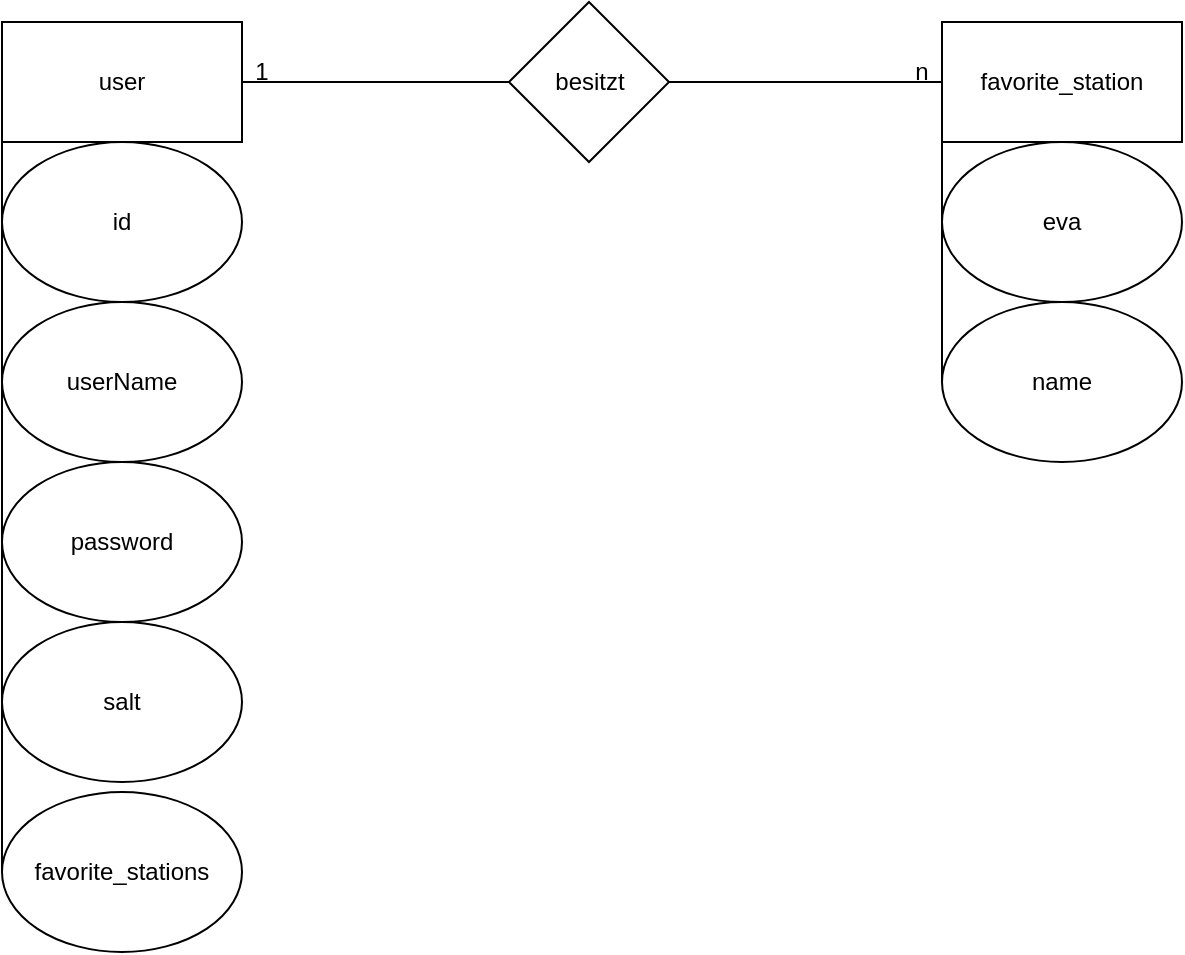 <mxfile>
    <diagram id="R2lEEEUBdFMjLlhIrx00" name="Page-1">
        <mxGraphModel dx="1003" dy="580" grid="1" gridSize="10" guides="1" tooltips="1" connect="1" arrows="1" fold="1" page="1" pageScale="1" pageWidth="827" pageHeight="1169" math="0" shadow="0" extFonts="Permanent Marker^https://fonts.googleapis.com/css?family=Permanent+Marker">
            <root>
                <mxCell id="0"/>
                <mxCell id="1" parent="0"/>
                <mxCell id="bUv_wm1WioG_jZkgHOWl-1" value="user" style="rounded=0;whiteSpace=wrap;html=1;" parent="1" vertex="1">
                    <mxGeometry x="120" y="120" width="120" height="60" as="geometry"/>
                </mxCell>
                <mxCell id="bUv_wm1WioG_jZkgHOWl-2" value="favorite_station" style="rounded=0;whiteSpace=wrap;html=1;" parent="1" vertex="1">
                    <mxGeometry x="590" y="120" width="120" height="60" as="geometry"/>
                </mxCell>
                <mxCell id="bUv_wm1WioG_jZkgHOWl-3" value="besitzt" style="rhombus;whiteSpace=wrap;html=1;" parent="1" vertex="1">
                    <mxGeometry x="373.5" y="110" width="80" height="80" as="geometry"/>
                </mxCell>
                <mxCell id="bUv_wm1WioG_jZkgHOWl-4" value="" style="endArrow=none;html=1;rounded=0;exitX=1;exitY=0.5;exitDx=0;exitDy=0;entryX=0;entryY=0.5;entryDx=0;entryDy=0;" parent="1" source="bUv_wm1WioG_jZkgHOWl-1" target="bUv_wm1WioG_jZkgHOWl-3" edge="1">
                    <mxGeometry width="50" height="50" relative="1" as="geometry">
                        <mxPoint x="350" y="290" as="sourcePoint"/>
                        <mxPoint x="400" y="240" as="targetPoint"/>
                    </mxGeometry>
                </mxCell>
                <mxCell id="bUv_wm1WioG_jZkgHOWl-5" value="" style="endArrow=none;html=1;rounded=0;entryX=0;entryY=0.5;entryDx=0;entryDy=0;exitX=1;exitY=0.5;exitDx=0;exitDy=0;" parent="1" source="bUv_wm1WioG_jZkgHOWl-3" target="bUv_wm1WioG_jZkgHOWl-2" edge="1">
                    <mxGeometry width="50" height="50" relative="1" as="geometry">
                        <mxPoint x="350" y="290" as="sourcePoint"/>
                        <mxPoint x="400" y="240" as="targetPoint"/>
                    </mxGeometry>
                </mxCell>
                <mxCell id="bUv_wm1WioG_jZkgHOWl-6" value="1" style="text;html=1;strokeColor=none;fillColor=none;align=center;verticalAlign=middle;whiteSpace=wrap;rounded=0;" parent="1" vertex="1">
                    <mxGeometry x="220" y="130" width="60" height="30" as="geometry"/>
                </mxCell>
                <mxCell id="bUv_wm1WioG_jZkgHOWl-7" value="n" style="text;html=1;strokeColor=none;fillColor=none;align=center;verticalAlign=middle;whiteSpace=wrap;rounded=0;" parent="1" vertex="1">
                    <mxGeometry x="550" y="130" width="60" height="30" as="geometry"/>
                </mxCell>
                <mxCell id="bUv_wm1WioG_jZkgHOWl-8" value="id" style="ellipse;whiteSpace=wrap;html=1;" parent="1" vertex="1">
                    <mxGeometry x="120" y="180" width="120" height="80" as="geometry"/>
                </mxCell>
                <mxCell id="bUv_wm1WioG_jZkgHOWl-9" value="userName" style="ellipse;whiteSpace=wrap;html=1;" parent="1" vertex="1">
                    <mxGeometry x="120" y="260" width="120" height="80" as="geometry"/>
                </mxCell>
                <mxCell id="bUv_wm1WioG_jZkgHOWl-10" value="password" style="ellipse;whiteSpace=wrap;html=1;" parent="1" vertex="1">
                    <mxGeometry x="120" y="340" width="120" height="80" as="geometry"/>
                </mxCell>
                <mxCell id="bUv_wm1WioG_jZkgHOWl-11" value="" style="endArrow=none;html=1;rounded=0;entryX=0;entryY=1;entryDx=0;entryDy=0;exitX=0;exitY=0.5;exitDx=0;exitDy=0;" parent="1" source="2" target="bUv_wm1WioG_jZkgHOWl-1" edge="1">
                    <mxGeometry width="50" height="50" relative="1" as="geometry">
                        <mxPoint x="350" y="290" as="sourcePoint"/>
                        <mxPoint x="400" y="240" as="targetPoint"/>
                    </mxGeometry>
                </mxCell>
                <mxCell id="bUv_wm1WioG_jZkgHOWl-12" value="eva" style="ellipse;whiteSpace=wrap;html=1;" parent="1" vertex="1">
                    <mxGeometry x="590" y="180" width="120" height="80" as="geometry"/>
                </mxCell>
                <mxCell id="bUv_wm1WioG_jZkgHOWl-13" value="name" style="ellipse;whiteSpace=wrap;html=1;" parent="1" vertex="1">
                    <mxGeometry x="590" y="260" width="120" height="80" as="geometry"/>
                </mxCell>
                <mxCell id="bUv_wm1WioG_jZkgHOWl-14" value="salt" style="ellipse;whiteSpace=wrap;html=1;" parent="1" vertex="1">
                    <mxGeometry x="120" y="420" width="120" height="80" as="geometry"/>
                </mxCell>
                <mxCell id="bUv_wm1WioG_jZkgHOWl-15" value="" style="endArrow=none;html=1;rounded=0;entryX=0;entryY=1;entryDx=0;entryDy=0;exitX=0;exitY=0.5;exitDx=0;exitDy=0;" parent="1" source="bUv_wm1WioG_jZkgHOWl-13" target="bUv_wm1WioG_jZkgHOWl-2" edge="1">
                    <mxGeometry width="50" height="50" relative="1" as="geometry">
                        <mxPoint x="350" y="290" as="sourcePoint"/>
                        <mxPoint x="400" y="240" as="targetPoint"/>
                    </mxGeometry>
                </mxCell>
                <mxCell id="2" value="favorite_stations" style="ellipse;whiteSpace=wrap;html=1;" vertex="1" parent="1">
                    <mxGeometry x="120" y="505" width="120" height="80" as="geometry"/>
                </mxCell>
            </root>
        </mxGraphModel>
    </diagram>
</mxfile>